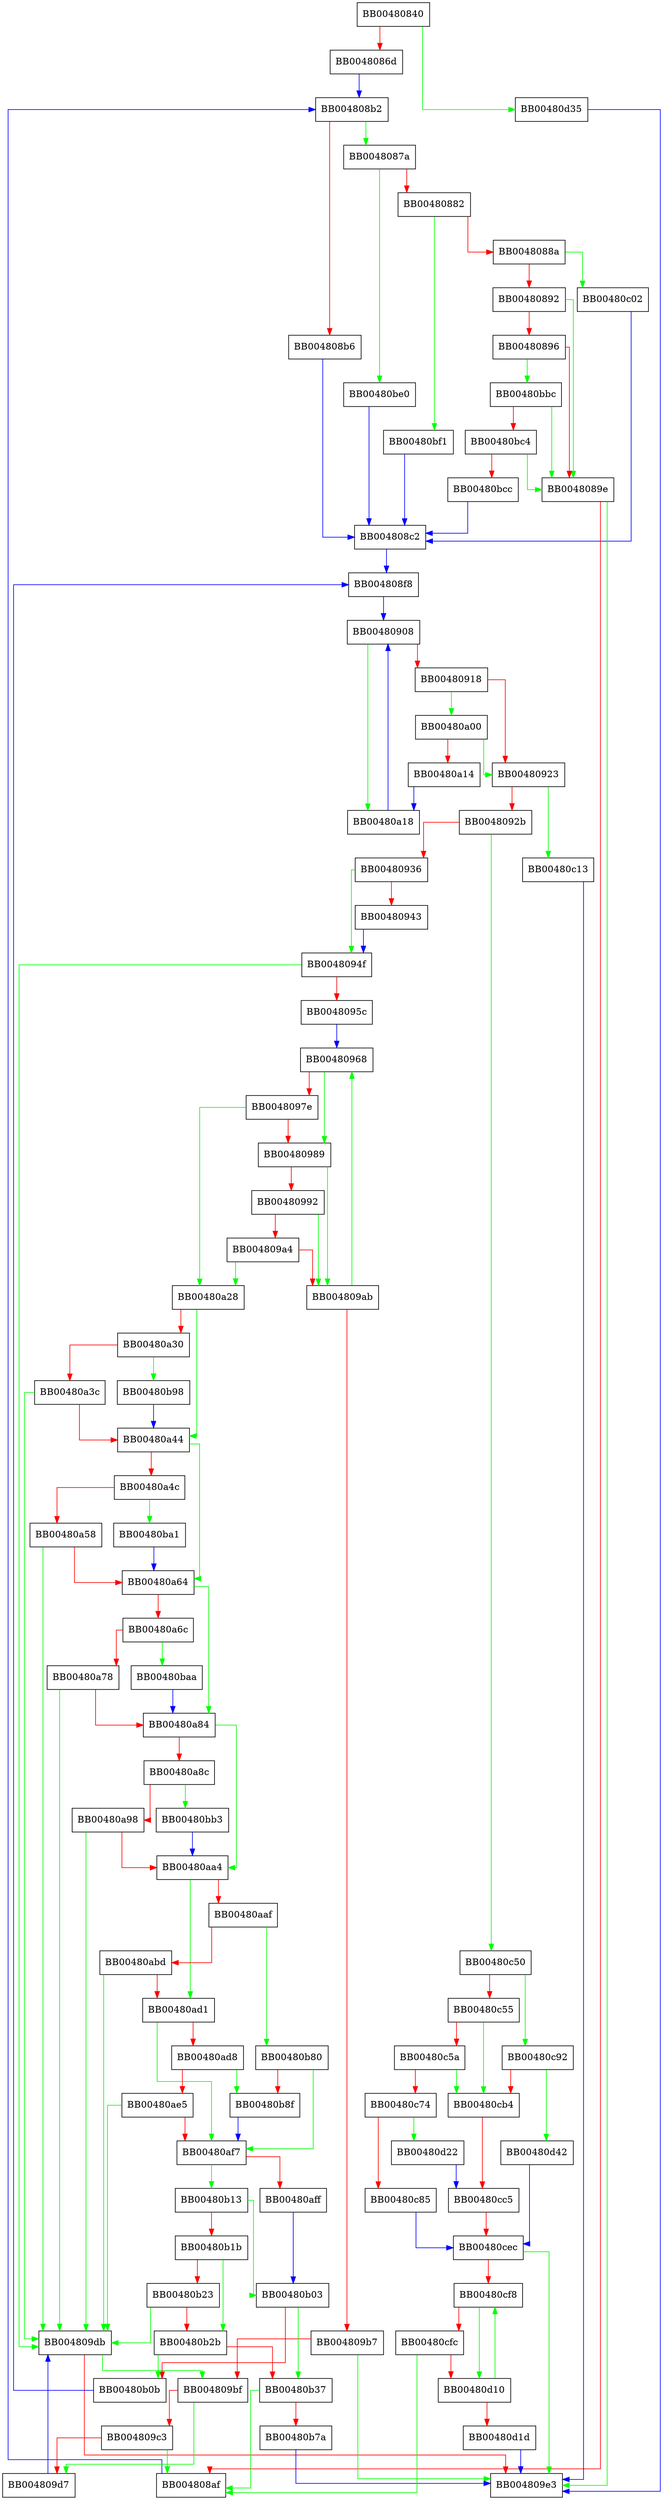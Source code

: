 digraph ssl_cipher_process_rulestr {
  node [shape="box"];
  graph [splines=ortho];
  BB00480840 -> BB00480d35 [color="green"];
  BB00480840 -> BB0048086d [color="red"];
  BB0048086d -> BB004808b2 [color="blue"];
  BB0048087a -> BB00480be0 [color="green"];
  BB0048087a -> BB00480882 [color="red"];
  BB00480882 -> BB00480bf1 [color="green"];
  BB00480882 -> BB0048088a [color="red"];
  BB0048088a -> BB00480c02 [color="green"];
  BB0048088a -> BB00480892 [color="red"];
  BB00480892 -> BB0048089e [color="green"];
  BB00480892 -> BB00480896 [color="red"];
  BB00480896 -> BB00480bbc [color="green"];
  BB00480896 -> BB0048089e [color="red"];
  BB0048089e -> BB004809e3 [color="green"];
  BB0048089e -> BB004808af [color="red"];
  BB004808af -> BB004808b2 [color="blue"];
  BB004808b2 -> BB0048087a [color="green"];
  BB004808b2 -> BB004808b6 [color="red"];
  BB004808b6 -> BB004808c2 [color="blue"];
  BB004808c2 -> BB004808f8 [color="blue"];
  BB004808f8 -> BB00480908 [color="blue"];
  BB00480908 -> BB00480a18 [color="green"];
  BB00480908 -> BB00480918 [color="red"];
  BB00480918 -> BB00480a00 [color="green"];
  BB00480918 -> BB00480923 [color="red"];
  BB00480923 -> BB00480c13 [color="green"];
  BB00480923 -> BB0048092b [color="red"];
  BB0048092b -> BB00480c50 [color="green"];
  BB0048092b -> BB00480936 [color="red"];
  BB00480936 -> BB0048094f [color="green"];
  BB00480936 -> BB00480943 [color="red"];
  BB00480943 -> BB0048094f [color="blue"];
  BB0048094f -> BB004809db [color="green"];
  BB0048094f -> BB0048095c [color="red"];
  BB0048095c -> BB00480968 [color="blue"];
  BB00480968 -> BB00480989 [color="green"];
  BB00480968 -> BB0048097e [color="red"];
  BB0048097e -> BB00480a28 [color="green"];
  BB0048097e -> BB00480989 [color="red"];
  BB00480989 -> BB004809ab [color="green"];
  BB00480989 -> BB00480992 [color="red"];
  BB00480992 -> BB004809ab [color="green"];
  BB00480992 -> BB004809a4 [color="red"];
  BB004809a4 -> BB00480a28 [color="green"];
  BB004809a4 -> BB004809ab [color="red"];
  BB004809ab -> BB00480968 [color="green"];
  BB004809ab -> BB004809b7 [color="red"];
  BB004809b7 -> BB004809e3 [color="green"];
  BB004809b7 -> BB004809bf [color="red"];
  BB004809bf -> BB004809d7 [color="green"];
  BB004809bf -> BB004809c3 [color="red"];
  BB004809c3 -> BB004808af [color="green"];
  BB004809c3 -> BB004809d7 [color="red"];
  BB004809d7 -> BB004809db [color="blue"];
  BB004809db -> BB004809bf [color="green"];
  BB004809db -> BB004809e3 [color="red"];
  BB00480a00 -> BB00480923 [color="green"];
  BB00480a00 -> BB00480a14 [color="red"];
  BB00480a14 -> BB00480a18 [color="blue"];
  BB00480a18 -> BB00480908 [color="blue"];
  BB00480a28 -> BB00480a44 [color="green"];
  BB00480a28 -> BB00480a30 [color="red"];
  BB00480a30 -> BB00480b98 [color="green"];
  BB00480a30 -> BB00480a3c [color="red"];
  BB00480a3c -> BB004809db [color="green"];
  BB00480a3c -> BB00480a44 [color="red"];
  BB00480a44 -> BB00480a64 [color="green"];
  BB00480a44 -> BB00480a4c [color="red"];
  BB00480a4c -> BB00480ba1 [color="green"];
  BB00480a4c -> BB00480a58 [color="red"];
  BB00480a58 -> BB004809db [color="green"];
  BB00480a58 -> BB00480a64 [color="red"];
  BB00480a64 -> BB00480a84 [color="green"];
  BB00480a64 -> BB00480a6c [color="red"];
  BB00480a6c -> BB00480baa [color="green"];
  BB00480a6c -> BB00480a78 [color="red"];
  BB00480a78 -> BB004809db [color="green"];
  BB00480a78 -> BB00480a84 [color="red"];
  BB00480a84 -> BB00480aa4 [color="green"];
  BB00480a84 -> BB00480a8c [color="red"];
  BB00480a8c -> BB00480bb3 [color="green"];
  BB00480a8c -> BB00480a98 [color="red"];
  BB00480a98 -> BB004809db [color="green"];
  BB00480a98 -> BB00480aa4 [color="red"];
  BB00480aa4 -> BB00480ad1 [color="green"];
  BB00480aa4 -> BB00480aaf [color="red"];
  BB00480aaf -> BB00480b80 [color="green"];
  BB00480aaf -> BB00480abd [color="red"];
  BB00480abd -> BB004809db [color="green"];
  BB00480abd -> BB00480ad1 [color="red"];
  BB00480ad1 -> BB00480af7 [color="green"];
  BB00480ad1 -> BB00480ad8 [color="red"];
  BB00480ad8 -> BB00480b8f [color="green"];
  BB00480ad8 -> BB00480ae5 [color="red"];
  BB00480ae5 -> BB004809db [color="green"];
  BB00480ae5 -> BB00480af7 [color="red"];
  BB00480af7 -> BB00480b13 [color="green"];
  BB00480af7 -> BB00480aff [color="red"];
  BB00480aff -> BB00480b03 [color="blue"];
  BB00480b03 -> BB00480b37 [color="green"];
  BB00480b03 -> BB00480b0b [color="red"];
  BB00480b0b -> BB004808f8 [color="blue"];
  BB00480b13 -> BB00480b03 [color="green"];
  BB00480b13 -> BB00480b1b [color="red"];
  BB00480b1b -> BB00480b2b [color="green"];
  BB00480b1b -> BB00480b23 [color="red"];
  BB00480b23 -> BB004809db [color="green"];
  BB00480b23 -> BB00480b2b [color="red"];
  BB00480b2b -> BB00480b0b [color="green"];
  BB00480b2b -> BB00480b37 [color="red"];
  BB00480b37 -> BB004808af [color="green"];
  BB00480b37 -> BB00480b7a [color="red"];
  BB00480b7a -> BB004809e3 [color="blue"];
  BB00480b80 -> BB00480af7 [color="green"];
  BB00480b80 -> BB00480b8f [color="red"];
  BB00480b8f -> BB00480af7 [color="blue"];
  BB00480b98 -> BB00480a44 [color="blue"];
  BB00480ba1 -> BB00480a64 [color="blue"];
  BB00480baa -> BB00480a84 [color="blue"];
  BB00480bb3 -> BB00480aa4 [color="blue"];
  BB00480bbc -> BB0048089e [color="green"];
  BB00480bbc -> BB00480bc4 [color="red"];
  BB00480bc4 -> BB0048089e [color="green"];
  BB00480bc4 -> BB00480bcc [color="red"];
  BB00480bcc -> BB004808c2 [color="blue"];
  BB00480be0 -> BB004808c2 [color="blue"];
  BB00480bf1 -> BB004808c2 [color="blue"];
  BB00480c02 -> BB004808c2 [color="blue"];
  BB00480c13 -> BB004809e3 [color="blue"];
  BB00480c50 -> BB00480c92 [color="green"];
  BB00480c50 -> BB00480c55 [color="red"];
  BB00480c55 -> BB00480cb4 [color="green"];
  BB00480c55 -> BB00480c5a [color="red"];
  BB00480c5a -> BB00480cb4 [color="green"];
  BB00480c5a -> BB00480c74 [color="red"];
  BB00480c74 -> BB00480d22 [color="green"];
  BB00480c74 -> BB00480c85 [color="red"];
  BB00480c85 -> BB00480cec [color="blue"];
  BB00480c92 -> BB00480d42 [color="green"];
  BB00480c92 -> BB00480cb4 [color="red"];
  BB00480cb4 -> BB00480cc5 [color="red"];
  BB00480cc5 -> BB00480cec [color="red"];
  BB00480cec -> BB004809e3 [color="green"];
  BB00480cec -> BB00480cf8 [color="red"];
  BB00480cf8 -> BB00480d10 [color="green"];
  BB00480cf8 -> BB00480cfc [color="red"];
  BB00480cfc -> BB004808af [color="green"];
  BB00480cfc -> BB00480d10 [color="red"];
  BB00480d10 -> BB00480cf8 [color="green"];
  BB00480d10 -> BB00480d1d [color="red"];
  BB00480d1d -> BB004809e3 [color="blue"];
  BB00480d22 -> BB00480cc5 [color="blue"];
  BB00480d35 -> BB004809e3 [color="blue"];
  BB00480d42 -> BB00480cec [color="blue"];
}